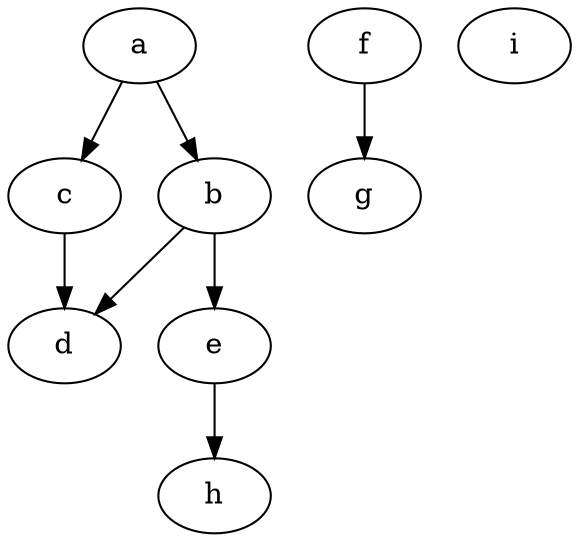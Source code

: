 digraph "example" {
a         [Weight=2];
b         [Weight=3];
a -> b    [Weight=1];
c         [Weight=3];
a -> c    [Weight=2];
d         [Weight=2];
b -> d    [Weight=2];
c -> d    [Weight=1];
e         [Weight=2];
b -> e    [Weight=5];
f         [Weight=2];
g         [Weight=2];
f -> g    [Weight=4];
h         [Weight=2];
e -> h    [Weight=1];
i         [Weight=9];
}